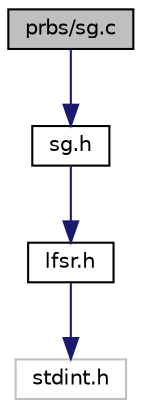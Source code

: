 digraph "prbs/sg.c"
{
 // INTERACTIVE_SVG=YES
 // LATEX_PDF_SIZE
  bgcolor="transparent";
  edge [fontname="Helvetica",fontsize="10",labelfontname="Helvetica",labelfontsize="10"];
  node [fontname="Helvetica",fontsize="10",shape=record];
  Node1 [label="prbs/sg.c",height=0.2,width=0.4,color="black", fillcolor="grey75", style="filled", fontcolor="black",tooltip="Implementation of the SG prbs generator."];
  Node1 -> Node2 [color="midnightblue",fontsize="10",style="solid",fontname="Helvetica"];
  Node2 [label="sg.h",height=0.2,width=0.4,color="black",URL="$sg_8h.html",tooltip="Interface and usage of the shrinking prbs generator."];
  Node2 -> Node3 [color="midnightblue",fontsize="10",style="solid",fontname="Helvetica"];
  Node3 [label="lfsr.h",height=0.2,width=0.4,color="black",URL="$lfsr_8h.html",tooltip="Interface and usage of the lfsr prbs generator."];
  Node3 -> Node4 [color="midnightblue",fontsize="10",style="solid",fontname="Helvetica"];
  Node4 [label="stdint.h",height=0.2,width=0.4,color="grey75",tooltip=" "];
}
